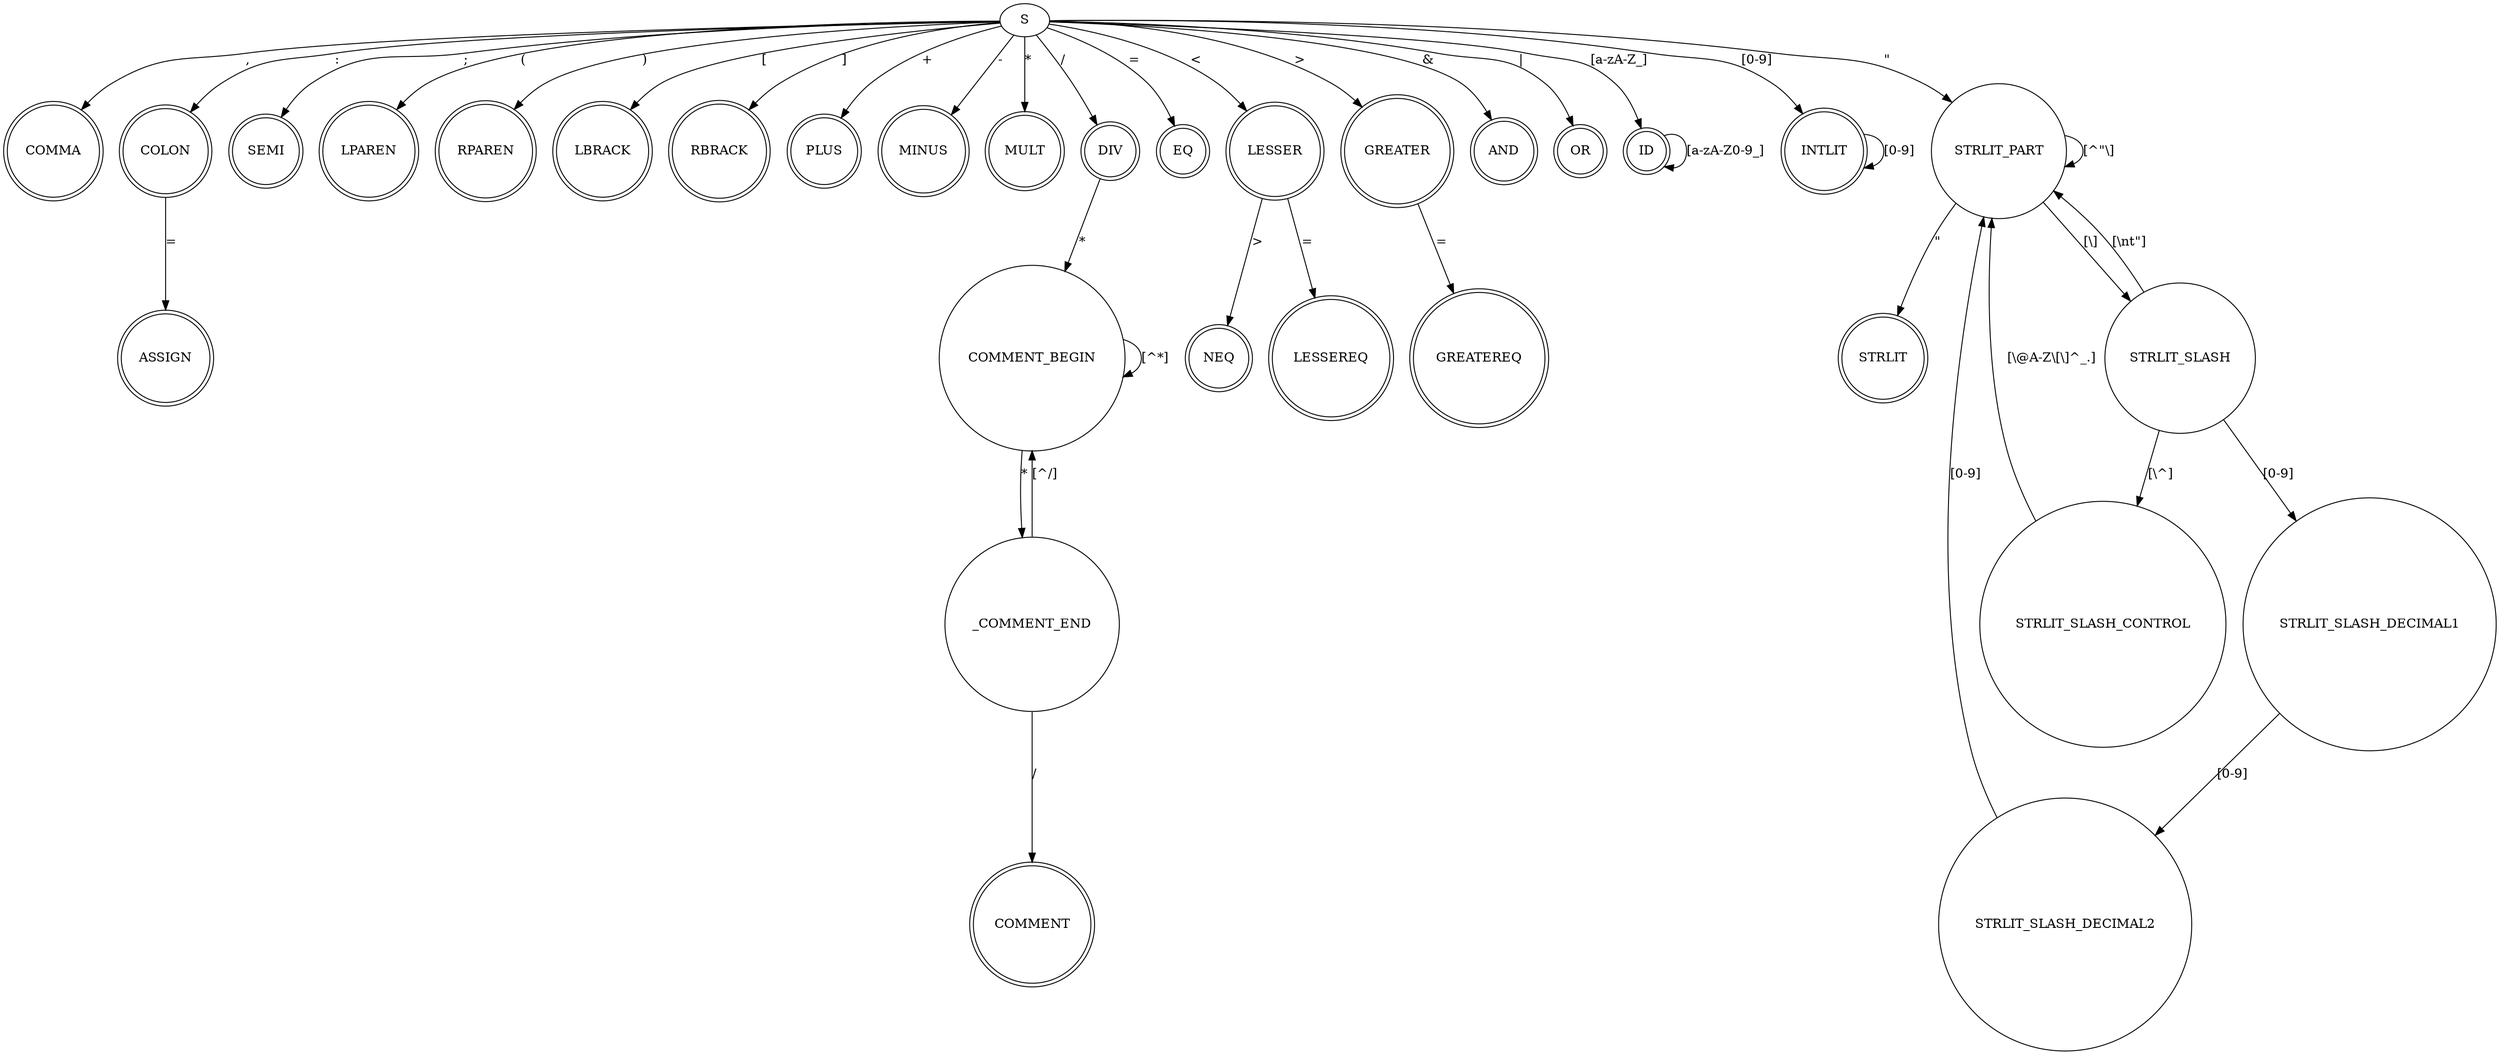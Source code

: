 digraph tiger {
	//	start state
	S;

	//	syntax error
	//Error [color=red, shape=diamond];

	//	token types
	node [shape=doublecircle];
	S -> COMMA [label=","];
	S -> COLON [label=":"];
	S -> SEMI [label=";"];
	S -> LPAREN [label="("];
	S -> RPAREN [label=")"];
	S -> LBRACK [label="["];
	S -> RBRACK [label="]"];
	S -> PLUS [label="+"];
	S -> MINUS [label="-"];
	S -> MULT [label="*"];
	S -> DIV [label="/"];
	S -> EQ [label="="];
	
	S -> LESSER [label="<"];
	LESSER -> NEQ [label=">"];
	S -> GREATER [label=">"];
	LESSER -> LESSEREQ [label="="];
	GREATER -> GREATEREQ [label="="];
	S -> AND [label="&"];
	S -> OR [label="|"];

	COLON -> ASSIGN [label="="];

	//	comments
	COMMENT_BEGIN, _COMMENT_END [shape=circle];
	DIV -> COMMENT_BEGIN [label="*"];
	COMMENT_BEGIN -> COMMENT_BEGIN [label="[^*]"]
	COMMENT_BEGIN -> _COMMENT_END [label="*"];
	_COMMENT_END -> COMMENT_BEGIN [label="[^/]"];
	_COMMENT_END -> COMMENT [label="/"];

	//	data
	ID;
	S -> ID [label="[a-zA-Z_]"];
	ID -> ID [label="[a-zA-Z0-9_]"];

	INTLIT;
	S -> INTLIT [label="[0-9]"];
	INTLIT -> INTLIT [label="[0-9]"];

	STRLIT;
	STRLIT_PART [shape=circle];	//	not an accept state
	S -> STRLIT_PART [label="\""];
	STRLIT_PART -> STRLIT_PART [label="[^\"\\]"];
	STRLIT_PART -> STRLIT [label="\""];
	STRLIT_SLASH [shape=circle];
	STRLIT_PART -> STRLIT_SLASH [label="[\\]"];
	STRLIT_SLASH -> STRLIT_PART [label="[\\nt\"]"];
	STRLIT_SLASH_DECIMAL1 [shape=circle];
	STRLIT_SLASH -> STRLIT_SLASH_DECIMAL1 [label="[0-9]"];
	STRLIT_SLASH_DECIMAL2 [shape=circle];
	STRLIT_SLASH_DECIMAL1 -> STRLIT_SLASH_DECIMAL2 [label="[0-9]"];
	STRLIT_SLASH_DECIMAL2 -> STRLIT_PART [label="[0-9]"];
	STRLIT_SLASH_CONTROL [shape=circle];
	STRLIT_SLASH -> STRLIT_SLASH_CONTROL [label="[\\^]"];
	STRLIT_SLASH_CONTROL -> STRLIT_PART [label="[\\@A-Z\\[\\]^_.]"];
}
